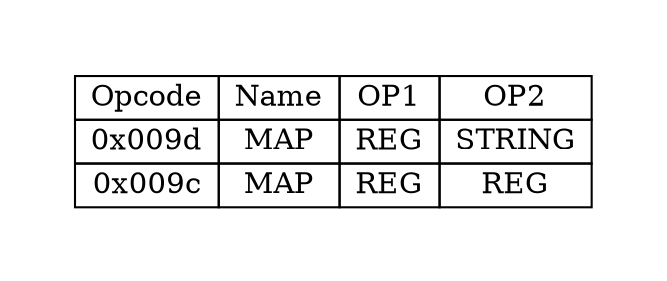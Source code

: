 digraph{
graph [pad="0.5", nodesep="0.5", ranksep="2" ]
node[shape=plain]
Foo [label=<
<table border="0" cellborder="1" cellspacing="0">
<tr><td> Opcode </td> <td> Name </td> <td> OP1 </td><td> OP2 </td> </tr>
<tr><td> 0x009d </td><td> MAP </td><td> REG </td><td> STRING </td> </tr>
<tr><td> 0x009c </td><td> MAP </td><td> REG </td><td> REG </td> </tr>
</table>>];
}
